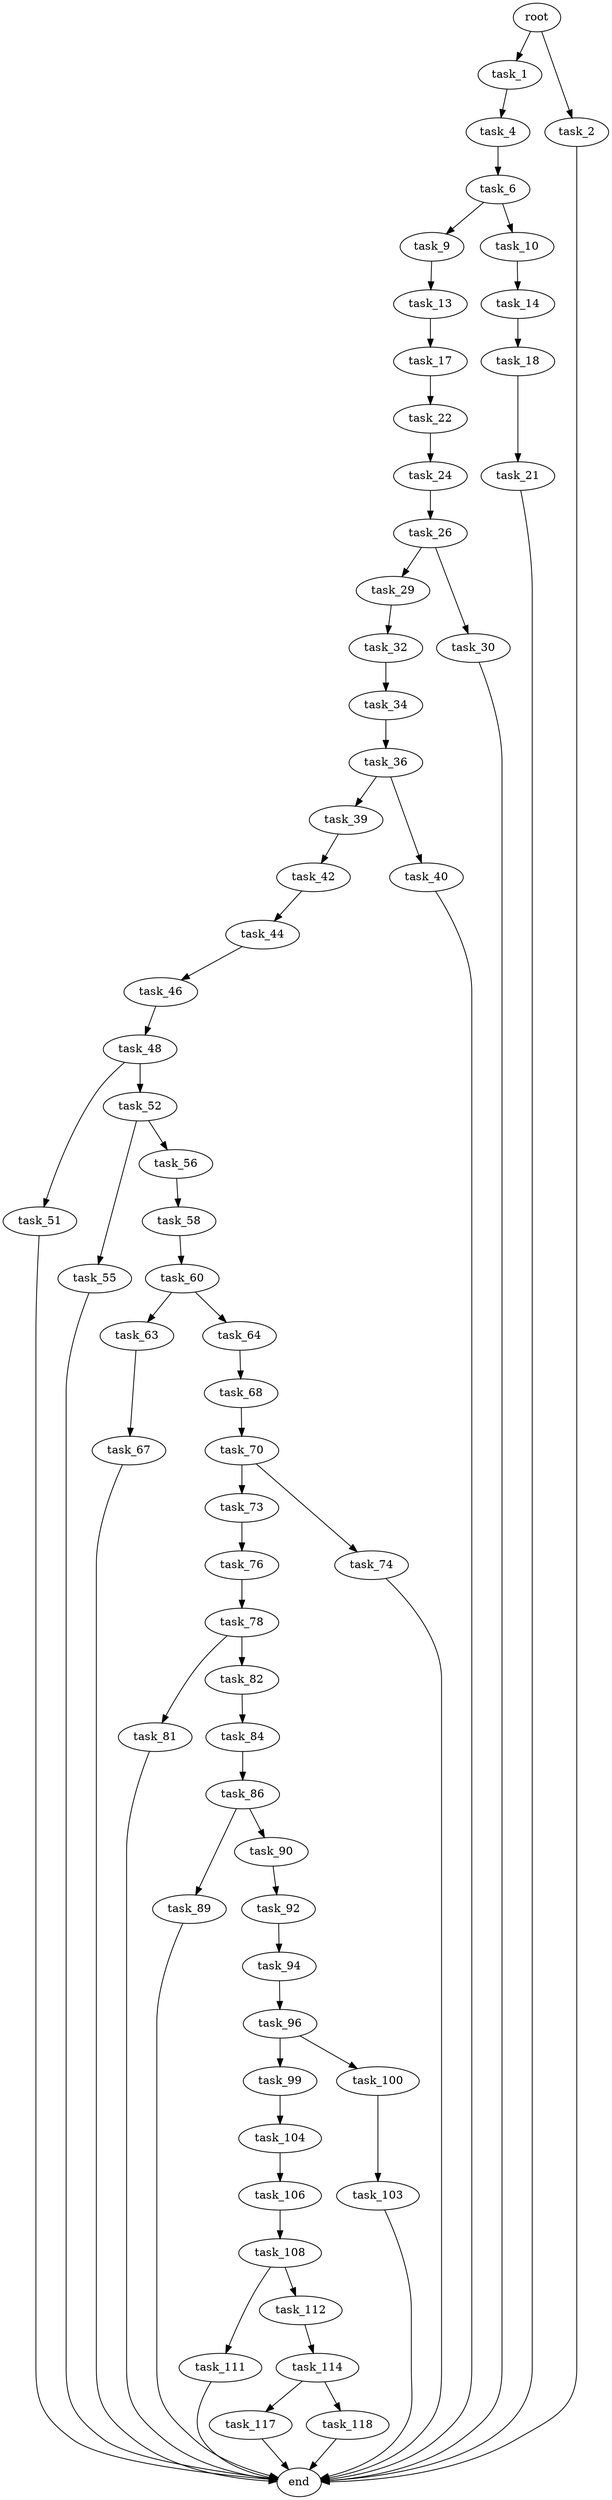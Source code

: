 digraph G {
  root [size="0.000000"];
  task_1 [size="134217728000.000000"];
  task_2 [size="136588105845.000000"];
  task_4 [size="68719476736.000000"];
  task_6 [size="44133201096.000000"];
  task_9 [size="1600099350.000000"];
  task_10 [size="27365919775.000000"];
  task_13 [size="68364745217.000000"];
  task_14 [size="496903638440.000000"];
  task_17 [size="368293445632.000000"];
  task_18 [size="8100724832.000000"];
  task_21 [size="20898569835.000000"];
  task_22 [size="68719476736.000000"];
  task_24 [size="418863589.000000"];
  task_26 [size="85961104637.000000"];
  task_29 [size="553253277516.000000"];
  task_30 [size="68719476736.000000"];
  task_32 [size="10390652125.000000"];
  task_34 [size="13104181224.000000"];
  task_36 [size="1881137683.000000"];
  task_39 [size="1073741824000.000000"];
  task_40 [size="1649669705.000000"];
  task_42 [size="28991029248.000000"];
  task_44 [size="176794332095.000000"];
  task_46 [size="609198354137.000000"];
  task_48 [size="2765458579.000000"];
  task_51 [size="782757789696.000000"];
  task_52 [size="28991029248.000000"];
  task_55 [size="41978028237.000000"];
  task_56 [size="28991029248.000000"];
  task_58 [size="46353835615.000000"];
  task_60 [size="1073741824000.000000"];
  task_63 [size="51744732000.000000"];
  task_64 [size="19141071706.000000"];
  task_67 [size="24648620157.000000"];
  task_68 [size="6845878421.000000"];
  task_70 [size="17796211999.000000"];
  task_73 [size="549755813888.000000"];
  task_74 [size="1073741824000.000000"];
  task_76 [size="256942313663.000000"];
  task_78 [size="23281230850.000000"];
  task_81 [size="854201614104.000000"];
  task_82 [size="40511007564.000000"];
  task_84 [size="1320106103.000000"];
  task_86 [size="26465385399.000000"];
  task_89 [size="201022560813.000000"];
  task_90 [size="8558515897.000000"];
  task_92 [size="11862379391.000000"];
  task_94 [size="13448395383.000000"];
  task_96 [size="47962705089.000000"];
  task_99 [size="8172936290.000000"];
  task_100 [size="1748768059.000000"];
  task_103 [size="13521040636.000000"];
  task_104 [size="8589934592.000000"];
  task_106 [size="5782012440.000000"];
  task_108 [size="299568169803.000000"];
  task_111 [size="1073741824000.000000"];
  task_112 [size="35092977174.000000"];
  task_114 [size="111408672694.000000"];
  task_117 [size="28991029248.000000"];
  task_118 [size="253105396531.000000"];
  end [size="0.000000"];

  root -> task_1 [size="1.000000"];
  root -> task_2 [size="1.000000"];
  task_1 -> task_4 [size="209715200.000000"];
  task_2 -> end [size="1.000000"];
  task_4 -> task_6 [size="134217728.000000"];
  task_6 -> task_9 [size="134217728.000000"];
  task_6 -> task_10 [size="134217728.000000"];
  task_9 -> task_13 [size="33554432.000000"];
  task_10 -> task_14 [size="679477248.000000"];
  task_13 -> task_17 [size="75497472.000000"];
  task_14 -> task_18 [size="536870912.000000"];
  task_17 -> task_22 [size="411041792.000000"];
  task_18 -> task_21 [size="411041792.000000"];
  task_21 -> end [size="1.000000"];
  task_22 -> task_24 [size="134217728.000000"];
  task_24 -> task_26 [size="33554432.000000"];
  task_26 -> task_29 [size="75497472.000000"];
  task_26 -> task_30 [size="75497472.000000"];
  task_29 -> task_32 [size="411041792.000000"];
  task_30 -> end [size="1.000000"];
  task_32 -> task_34 [size="301989888.000000"];
  task_34 -> task_36 [size="301989888.000000"];
  task_36 -> task_39 [size="33554432.000000"];
  task_36 -> task_40 [size="33554432.000000"];
  task_39 -> task_42 [size="838860800.000000"];
  task_40 -> end [size="1.000000"];
  task_42 -> task_44 [size="75497472.000000"];
  task_44 -> task_46 [size="134217728.000000"];
  task_46 -> task_48 [size="411041792.000000"];
  task_48 -> task_51 [size="134217728.000000"];
  task_48 -> task_52 [size="134217728.000000"];
  task_51 -> end [size="1.000000"];
  task_52 -> task_55 [size="75497472.000000"];
  task_52 -> task_56 [size="75497472.000000"];
  task_55 -> end [size="1.000000"];
  task_56 -> task_58 [size="75497472.000000"];
  task_58 -> task_60 [size="33554432.000000"];
  task_60 -> task_63 [size="838860800.000000"];
  task_60 -> task_64 [size="838860800.000000"];
  task_63 -> task_67 [size="838860800.000000"];
  task_64 -> task_68 [size="411041792.000000"];
  task_67 -> end [size="1.000000"];
  task_68 -> task_70 [size="679477248.000000"];
  task_70 -> task_73 [size="301989888.000000"];
  task_70 -> task_74 [size="301989888.000000"];
  task_73 -> task_76 [size="536870912.000000"];
  task_74 -> end [size="1.000000"];
  task_76 -> task_78 [size="301989888.000000"];
  task_78 -> task_81 [size="838860800.000000"];
  task_78 -> task_82 [size="838860800.000000"];
  task_81 -> end [size="1.000000"];
  task_82 -> task_84 [size="838860800.000000"];
  task_84 -> task_86 [size="33554432.000000"];
  task_86 -> task_89 [size="838860800.000000"];
  task_86 -> task_90 [size="838860800.000000"];
  task_89 -> end [size="1.000000"];
  task_90 -> task_92 [size="301989888.000000"];
  task_92 -> task_94 [size="301989888.000000"];
  task_94 -> task_96 [size="301989888.000000"];
  task_96 -> task_99 [size="75497472.000000"];
  task_96 -> task_100 [size="75497472.000000"];
  task_99 -> task_104 [size="411041792.000000"];
  task_100 -> task_103 [size="134217728.000000"];
  task_103 -> end [size="1.000000"];
  task_104 -> task_106 [size="33554432.000000"];
  task_106 -> task_108 [size="134217728.000000"];
  task_108 -> task_111 [size="301989888.000000"];
  task_108 -> task_112 [size="301989888.000000"];
  task_111 -> end [size="1.000000"];
  task_112 -> task_114 [size="679477248.000000"];
  task_114 -> task_117 [size="75497472.000000"];
  task_114 -> task_118 [size="75497472.000000"];
  task_117 -> end [size="1.000000"];
  task_118 -> end [size="1.000000"];
}
